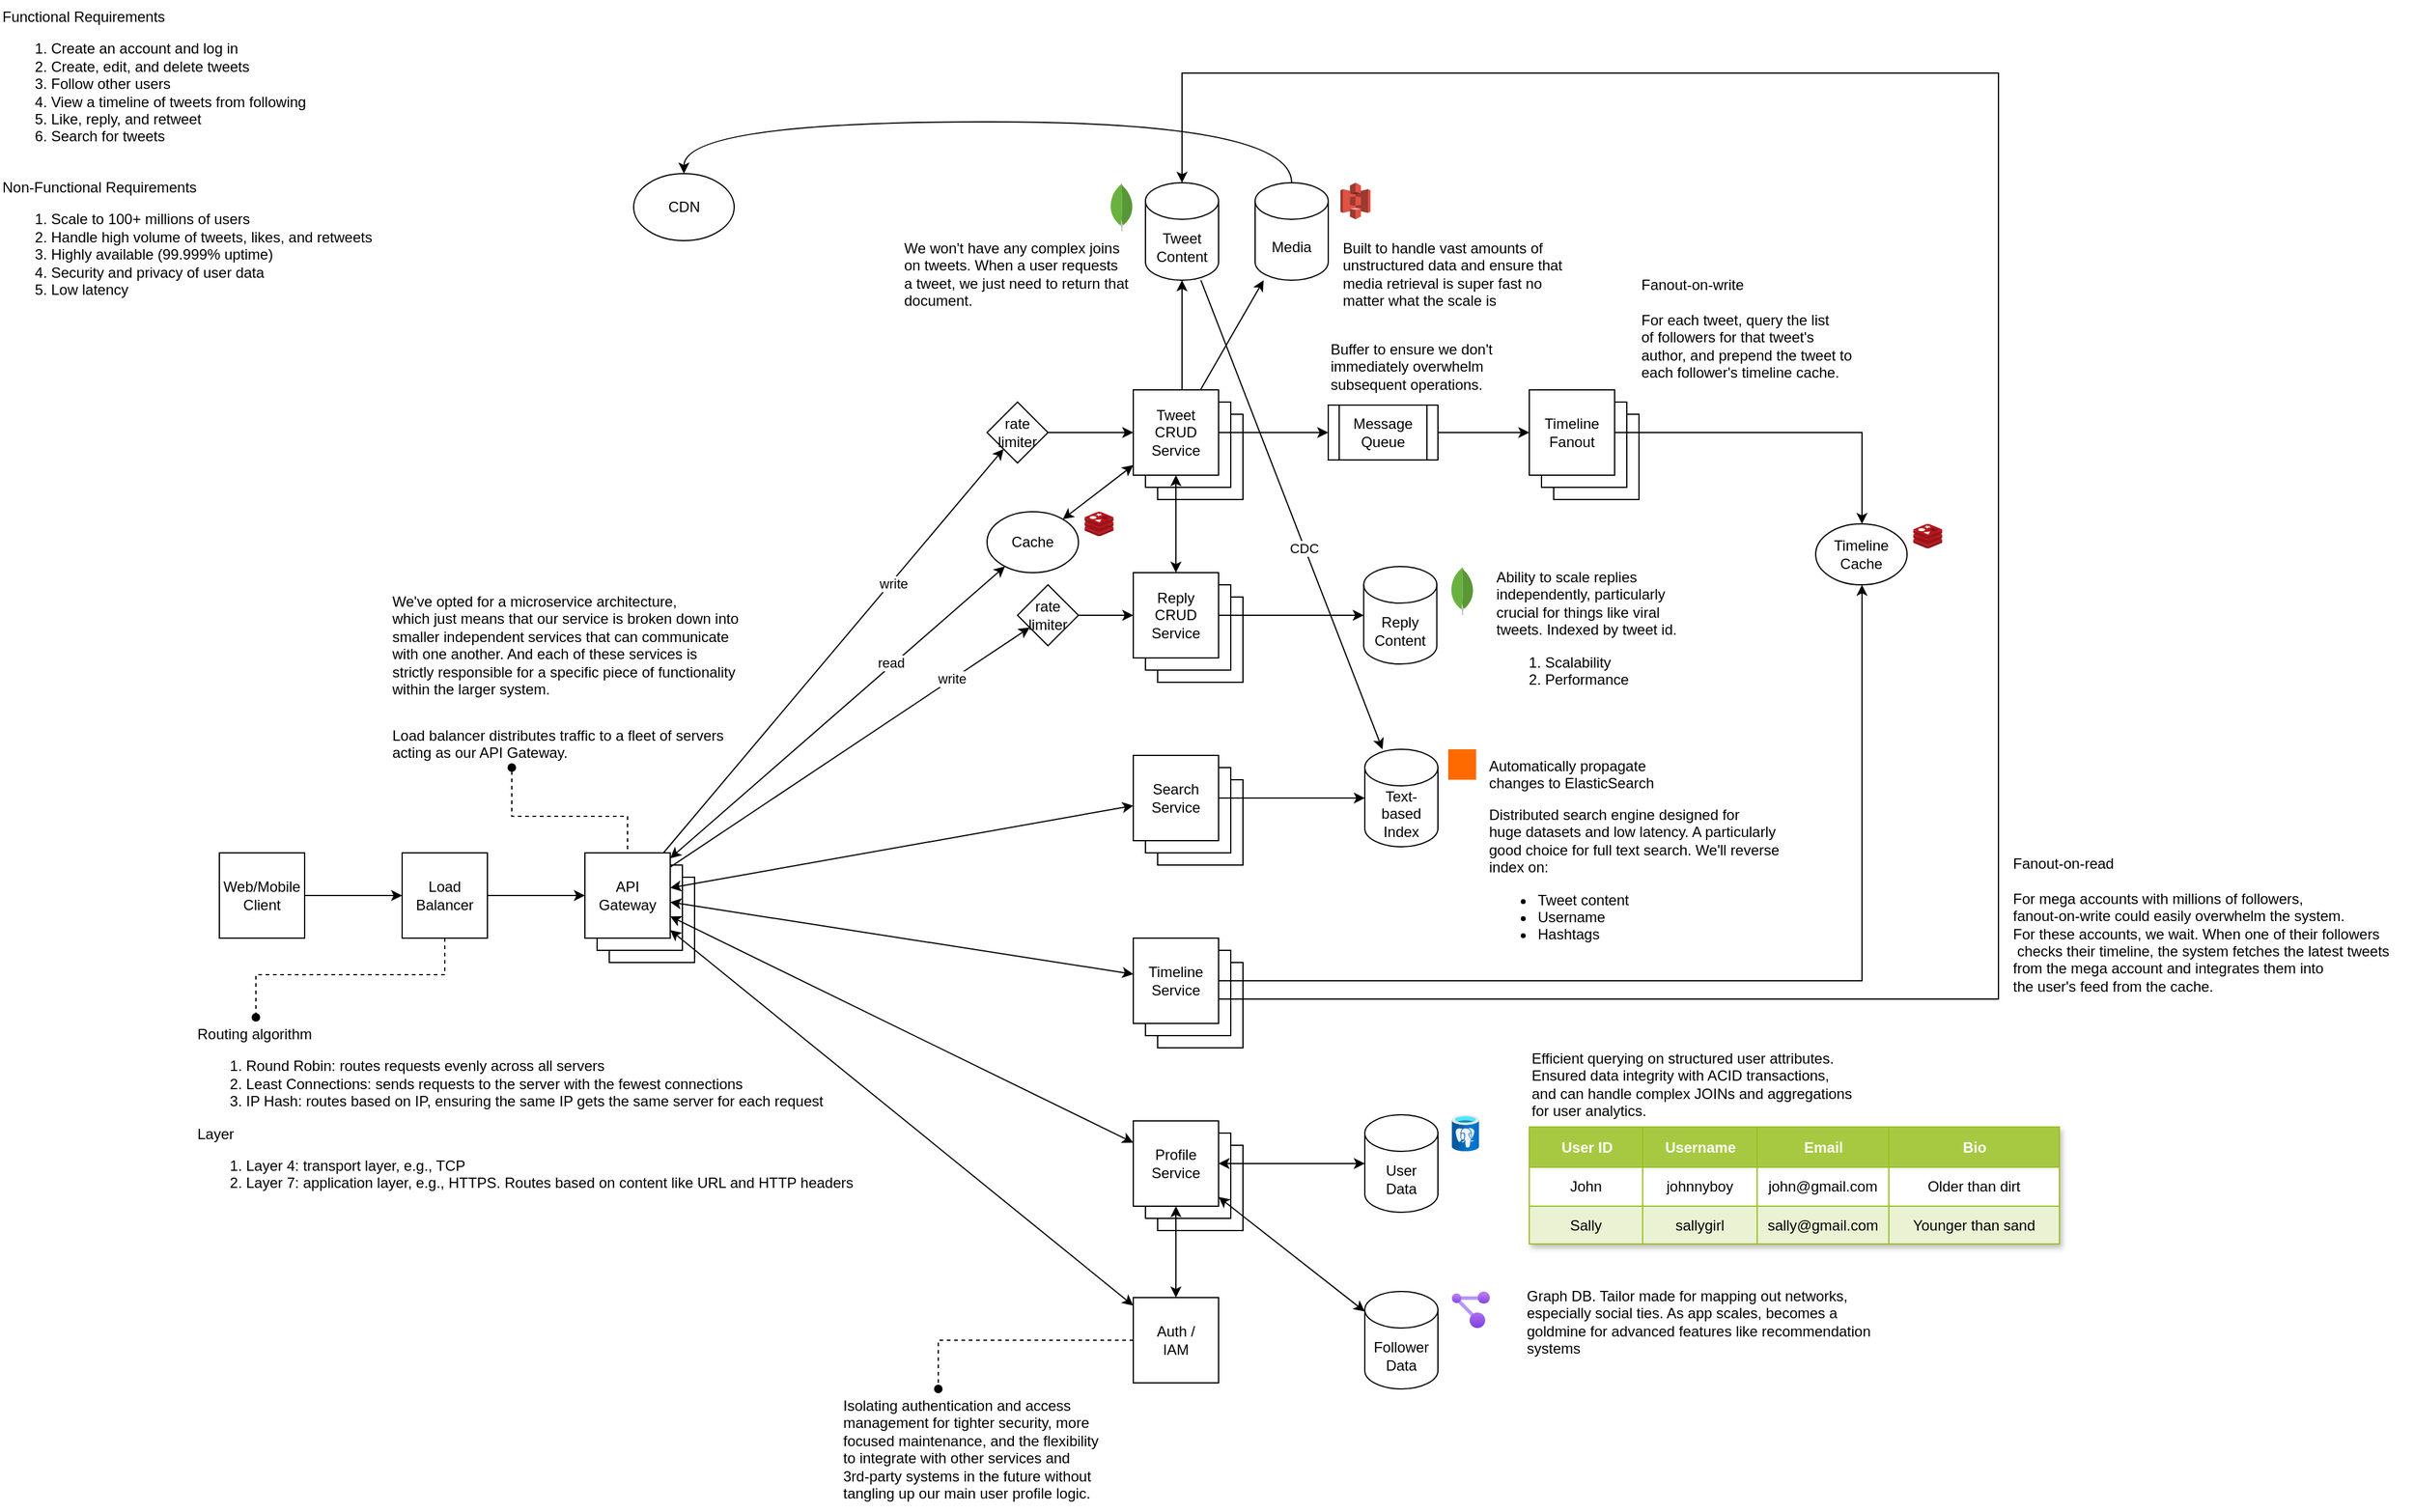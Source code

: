<mxfile version="24.8.6">
  <diagram name="Page-1" id="yl6VplhR-ekL0wN9jrCL">
    <mxGraphModel dx="3648" dy="3060" grid="1" gridSize="10" guides="1" tooltips="1" connect="1" arrows="1" fold="1" page="1" pageScale="1" pageWidth="1700" pageHeight="1100" math="0" shadow="0">
      <root>
        <mxCell id="0" />
        <mxCell id="1" parent="0" />
        <mxCell id="7rh26Nzxe_kTH1MnesWK-20" value="" style="rounded=0;whiteSpace=wrap;html=1;" parent="1" vertex="1">
          <mxGeometry x="380" y="620" width="70" height="70" as="geometry" />
        </mxCell>
        <mxCell id="7rh26Nzxe_kTH1MnesWK-19" value="" style="rounded=0;whiteSpace=wrap;html=1;" parent="1" vertex="1">
          <mxGeometry x="370" y="610" width="70" height="70" as="geometry" />
        </mxCell>
        <mxCell id="7rh26Nzxe_kTH1MnesWK-2" value="Functional Requirements&lt;div&gt;&lt;ol&gt;&lt;li&gt;Create an account and log in&lt;/li&gt;&lt;li&gt;Create, edit, and delete tweets&lt;/li&gt;&lt;li&gt;Follow other users&lt;/li&gt;&lt;li&gt;View a timeline of tweets from following&lt;/li&gt;&lt;li&gt;Like, reply, and retweet&lt;/li&gt;&lt;li&gt;Search for tweets&lt;/li&gt;&lt;/ol&gt;&lt;/div&gt;" style="text;html=1;align=left;verticalAlign=top;resizable=0;points=[];autosize=1;strokeColor=none;fillColor=none;" parent="1" vertex="1">
          <mxGeometry x="-120" y="-100" width="270" height="140" as="geometry" />
        </mxCell>
        <mxCell id="7rh26Nzxe_kTH1MnesWK-3" value="Non-Functional Requirements&lt;div&gt;&lt;ol&gt;&lt;li&gt;Scale to 100+ millions of users&lt;/li&gt;&lt;li&gt;Handle high volume of tweets, likes, and retweets&lt;/li&gt;&lt;li&gt;Highly available (99.999% uptime)&lt;/li&gt;&lt;li&gt;Security and privacy of user data&lt;/li&gt;&lt;li&gt;Low latency&lt;/li&gt;&lt;/ol&gt;&lt;/div&gt;" style="text;html=1;align=left;verticalAlign=top;resizable=0;points=[];autosize=1;strokeColor=none;fillColor=none;" parent="1" vertex="1">
          <mxGeometry x="-120" y="40" width="330" height="120" as="geometry" />
        </mxCell>
        <mxCell id="7rh26Nzxe_kTH1MnesWK-8" style="edgeStyle=orthogonalEdgeStyle;rounded=0;orthogonalLoop=1;jettySize=auto;html=1;" parent="1" source="7rh26Nzxe_kTH1MnesWK-15" target="7rh26Nzxe_kTH1MnesWK-16" edge="1">
          <mxGeometry relative="1" as="geometry">
            <mxPoint x="127.5" y="635" as="sourcePoint" />
            <mxPoint x="210" y="635" as="targetPoint" />
          </mxGeometry>
        </mxCell>
        <mxCell id="7rh26Nzxe_kTH1MnesWK-10" value="Routing algorithm&lt;div&gt;&lt;ol&gt;&lt;li&gt;Round Robin: routes requests evenly across all servers&lt;/li&gt;&lt;li&gt;Least Connections: sends requests to the server with the fewest connections&lt;/li&gt;&lt;li&gt;IP Hash: routes based on IP, ensuring the same IP gets the same server for each request&lt;/li&gt;&lt;/ol&gt;&lt;div&gt;Layer&lt;/div&gt;&lt;/div&gt;&lt;div&gt;&lt;ol&gt;&lt;li&gt;Layer 4: transport layer, e.g., TCP&lt;/li&gt;&lt;li&gt;Layer 7: application layer, e.g., HTTPS. Routes based on content like URL and HTTP headers&lt;/li&gt;&lt;/ol&gt;&lt;/div&gt;" style="text;html=1;align=left;verticalAlign=top;resizable=0;points=[];autosize=1;strokeColor=none;fillColor=none;" parent="1" vertex="1">
          <mxGeometry x="40" y="735" width="560" height="160" as="geometry" />
        </mxCell>
        <mxCell id="7rh26Nzxe_kTH1MnesWK-11" style="edgeStyle=orthogonalEdgeStyle;rounded=0;orthogonalLoop=1;jettySize=auto;html=1;endArrow=oval;endFill=1;dashed=1;" parent="1" source="7rh26Nzxe_kTH1MnesWK-16" target="7rh26Nzxe_kTH1MnesWK-10" edge="1">
          <mxGeometry relative="1" as="geometry">
            <mxPoint x="242" y="660" as="sourcePoint" />
            <Array as="points">
              <mxPoint x="245" y="700" />
              <mxPoint x="90" y="700" />
            </Array>
          </mxGeometry>
        </mxCell>
        <mxCell id="7rh26Nzxe_kTH1MnesWK-15" value="Web/Mobile Client" style="rounded=0;whiteSpace=wrap;html=1;" parent="1" vertex="1">
          <mxGeometry x="60" y="600" width="70" height="70" as="geometry" />
        </mxCell>
        <mxCell id="7rh26Nzxe_kTH1MnesWK-21" style="edgeStyle=orthogonalEdgeStyle;rounded=0;orthogonalLoop=1;jettySize=auto;html=1;" parent="1" source="7rh26Nzxe_kTH1MnesWK-16" target="7rh26Nzxe_kTH1MnesWK-17" edge="1">
          <mxGeometry relative="1" as="geometry" />
        </mxCell>
        <mxCell id="7rh26Nzxe_kTH1MnesWK-16" value="Load Balancer" style="rounded=0;whiteSpace=wrap;html=1;" parent="1" vertex="1">
          <mxGeometry x="210" y="600" width="70" height="70" as="geometry" />
        </mxCell>
        <mxCell id="7rh26Nzxe_kTH1MnesWK-68" style="rounded=0;orthogonalLoop=1;jettySize=auto;html=1;startArrow=classic;startFill=1;" parent="1" source="7rh26Nzxe_kTH1MnesWK-17" target="7rh26Nzxe_kTH1MnesWK-65" edge="1">
          <mxGeometry relative="1" as="geometry" />
        </mxCell>
        <mxCell id="7rh26Nzxe_kTH1MnesWK-77" value="read" style="edgeLabel;html=1;align=center;verticalAlign=middle;resizable=0;points=[];" parent="7rh26Nzxe_kTH1MnesWK-68" vertex="1" connectable="0">
          <mxGeometry x="0.327" y="2" relative="1" as="geometry">
            <mxPoint as="offset" />
          </mxGeometry>
        </mxCell>
        <mxCell id="7rh26Nzxe_kTH1MnesWK-76" style="rounded=0;orthogonalLoop=1;jettySize=auto;html=1;" parent="1" source="7rh26Nzxe_kTH1MnesWK-17" target="7rh26Nzxe_kTH1MnesWK-74" edge="1">
          <mxGeometry relative="1" as="geometry" />
        </mxCell>
        <mxCell id="7rh26Nzxe_kTH1MnesWK-78" value="write" style="edgeLabel;html=1;align=center;verticalAlign=middle;resizable=0;points=[];" parent="7rh26Nzxe_kTH1MnesWK-76" vertex="1" connectable="0">
          <mxGeometry x="0.568" y="1" relative="1" as="geometry">
            <mxPoint as="offset" />
          </mxGeometry>
        </mxCell>
        <mxCell id="LVcmJT50i-SQsKUhWVvA-19" style="rounded=0;orthogonalLoop=1;jettySize=auto;html=1;startArrow=classic;startFill=1;" edge="1" parent="1" source="7rh26Nzxe_kTH1MnesWK-17" target="7rh26Nzxe_kTH1MnesWK-43">
          <mxGeometry relative="1" as="geometry" />
        </mxCell>
        <mxCell id="LVcmJT50i-SQsKUhWVvA-20" style="rounded=0;orthogonalLoop=1;jettySize=auto;html=1;startArrow=classic;startFill=1;" edge="1" parent="1" source="7rh26Nzxe_kTH1MnesWK-17" target="7rh26Nzxe_kTH1MnesWK-40">
          <mxGeometry relative="1" as="geometry" />
        </mxCell>
        <mxCell id="LVcmJT50i-SQsKUhWVvA-59" style="rounded=0;orthogonalLoop=1;jettySize=auto;html=1;startArrow=classic;startFill=1;" edge="1" parent="1" source="7rh26Nzxe_kTH1MnesWK-17" target="7rh26Nzxe_kTH1MnesWK-46">
          <mxGeometry relative="1" as="geometry" />
        </mxCell>
        <mxCell id="LVcmJT50i-SQsKUhWVvA-60" style="rounded=0;orthogonalLoop=1;jettySize=auto;html=1;startArrow=classic;startFill=1;" edge="1" parent="1" source="7rh26Nzxe_kTH1MnesWK-17" target="LVcmJT50i-SQsKUhWVvA-55">
          <mxGeometry relative="1" as="geometry" />
        </mxCell>
        <mxCell id="7rh26Nzxe_kTH1MnesWK-17" value="API&lt;div&gt;Gateway&lt;/div&gt;" style="rounded=0;whiteSpace=wrap;html=1;" parent="1" vertex="1">
          <mxGeometry x="360" y="600" width="70" height="70" as="geometry" />
        </mxCell>
        <mxCell id="7rh26Nzxe_kTH1MnesWK-24" style="edgeStyle=orthogonalEdgeStyle;rounded=0;orthogonalLoop=1;jettySize=auto;html=1;endArrow=none;endFill=0;startArrow=oval;startFill=1;dashed=1;" parent="1" source="7rh26Nzxe_kTH1MnesWK-23" target="7rh26Nzxe_kTH1MnesWK-17" edge="1">
          <mxGeometry relative="1" as="geometry">
            <Array as="points">
              <mxPoint x="300" y="570" />
              <mxPoint x="395" y="570" />
            </Array>
          </mxGeometry>
        </mxCell>
        <mxCell id="7rh26Nzxe_kTH1MnesWK-23" value="Load balancer distributes traffic to a fleet of servers&lt;div&gt;acting as our API Gateway.&lt;br&gt;&lt;/div&gt;" style="text;html=1;align=left;verticalAlign=top;resizable=0;points=[];autosize=1;strokeColor=none;fillColor=none;" parent="1" vertex="1">
          <mxGeometry x="200" y="490" width="300" height="40" as="geometry" />
        </mxCell>
        <mxCell id="7rh26Nzxe_kTH1MnesWK-30" value="" style="rounded=0;whiteSpace=wrap;html=1;" parent="1" vertex="1">
          <mxGeometry x="830" y="240" width="70" height="70" as="geometry" />
        </mxCell>
        <mxCell id="7rh26Nzxe_kTH1MnesWK-31" value="" style="rounded=0;whiteSpace=wrap;html=1;" parent="1" vertex="1">
          <mxGeometry x="820" y="230" width="70" height="70" as="geometry" />
        </mxCell>
        <mxCell id="7rh26Nzxe_kTH1MnesWK-61" style="rounded=0;orthogonalLoop=1;jettySize=auto;html=1;edgeStyle=orthogonalEdgeStyle;" parent="1" source="7rh26Nzxe_kTH1MnesWK-32" target="7rh26Nzxe_kTH1MnesWK-50" edge="1">
          <mxGeometry relative="1" as="geometry">
            <Array as="points">
              <mxPoint x="850" y="200" />
              <mxPoint x="850" y="200" />
            </Array>
          </mxGeometry>
        </mxCell>
        <mxCell id="7rh26Nzxe_kTH1MnesWK-62" style="rounded=0;orthogonalLoop=1;jettySize=auto;html=1;" parent="1" source="7rh26Nzxe_kTH1MnesWK-32" target="7rh26Nzxe_kTH1MnesWK-53" edge="1">
          <mxGeometry relative="1" as="geometry" />
        </mxCell>
        <mxCell id="7rh26Nzxe_kTH1MnesWK-80" style="edgeStyle=orthogonalEdgeStyle;rounded=0;orthogonalLoop=1;jettySize=auto;html=1;startArrow=classic;startFill=1;" parent="1" source="7rh26Nzxe_kTH1MnesWK-32" target="7rh26Nzxe_kTH1MnesWK-35" edge="1">
          <mxGeometry relative="1" as="geometry" />
        </mxCell>
        <mxCell id="LVcmJT50i-SQsKUhWVvA-6" style="edgeStyle=orthogonalEdgeStyle;rounded=0;orthogonalLoop=1;jettySize=auto;html=1;" edge="1" parent="1" source="7rh26Nzxe_kTH1MnesWK-32" target="LVcmJT50i-SQsKUhWVvA-5">
          <mxGeometry relative="1" as="geometry" />
        </mxCell>
        <mxCell id="7rh26Nzxe_kTH1MnesWK-32" value="Tweet CRUD Service" style="rounded=0;whiteSpace=wrap;html=1;" parent="1" vertex="1">
          <mxGeometry x="810" y="220" width="70" height="70" as="geometry" />
        </mxCell>
        <mxCell id="7rh26Nzxe_kTH1MnesWK-33" value="" style="rounded=0;whiteSpace=wrap;html=1;" parent="1" vertex="1">
          <mxGeometry x="830" y="390" width="70" height="70" as="geometry" />
        </mxCell>
        <mxCell id="7rh26Nzxe_kTH1MnesWK-34" value="" style="rounded=0;whiteSpace=wrap;html=1;" parent="1" vertex="1">
          <mxGeometry x="820" y="380" width="70" height="70" as="geometry" />
        </mxCell>
        <mxCell id="7rh26Nzxe_kTH1MnesWK-35" value="Reply CRUD Service" style="rounded=0;whiteSpace=wrap;html=1;" parent="1" vertex="1">
          <mxGeometry x="810" y="370" width="70" height="70" as="geometry" />
        </mxCell>
        <mxCell id="7rh26Nzxe_kTH1MnesWK-36" value="&lt;div&gt;We&#39;ve opted for a microservice architecture,&lt;br&gt;&lt;/div&gt;&lt;div&gt;which just means that our service is broken down into&amp;nbsp;&lt;/div&gt;&lt;div&gt;smaller independent services that can communicate&lt;/div&gt;&lt;div&gt;with one another. And each of these services is&lt;/div&gt;&lt;div&gt;strictly responsible for a specific piece of functionality&lt;/div&gt;&lt;div&gt;within the larger system.&lt;/div&gt;" style="text;html=1;align=left;verticalAlign=top;resizable=0;points=[];autosize=1;strokeColor=none;fillColor=none;" parent="1" vertex="1">
          <mxGeometry x="200" y="380" width="310" height="100" as="geometry" />
        </mxCell>
        <mxCell id="7rh26Nzxe_kTH1MnesWK-37" value="&lt;div&gt;Ability to scale replies&lt;/div&gt;&lt;div&gt;independently, particularly&lt;/div&gt;&lt;div&gt;crucial for things like viral&lt;/div&gt;&lt;div&gt;tweets. Indexed by tweet id.&lt;/div&gt;&lt;div&gt;&lt;ol&gt;&lt;li&gt;Scalability&lt;/li&gt;&lt;li&gt;Performance&lt;/li&gt;&lt;/ol&gt;&lt;/div&gt;" style="text;html=1;align=left;verticalAlign=top;resizable=0;points=[];autosize=1;strokeColor=none;fillColor=none;spacingLeft=6;" parent="1" vertex="1">
          <mxGeometry x="1100" y="360" width="180" height="120" as="geometry" />
        </mxCell>
        <mxCell id="7rh26Nzxe_kTH1MnesWK-38" value="" style="rounded=0;whiteSpace=wrap;html=1;" parent="1" vertex="1">
          <mxGeometry x="830" y="540" width="70" height="70" as="geometry" />
        </mxCell>
        <mxCell id="7rh26Nzxe_kTH1MnesWK-39" value="" style="rounded=0;whiteSpace=wrap;html=1;" parent="1" vertex="1">
          <mxGeometry x="820" y="530" width="70" height="70" as="geometry" />
        </mxCell>
        <mxCell id="7rh26Nzxe_kTH1MnesWK-83" style="edgeStyle=orthogonalEdgeStyle;rounded=0;orthogonalLoop=1;jettySize=auto;html=1;" parent="1" source="7rh26Nzxe_kTH1MnesWK-40" target="7rh26Nzxe_kTH1MnesWK-81" edge="1">
          <mxGeometry relative="1" as="geometry" />
        </mxCell>
        <mxCell id="7rh26Nzxe_kTH1MnesWK-40" value="Search Service" style="rounded=0;whiteSpace=wrap;html=1;" parent="1" vertex="1">
          <mxGeometry x="810" y="520" width="70" height="70" as="geometry" />
        </mxCell>
        <mxCell id="7rh26Nzxe_kTH1MnesWK-41" value="" style="rounded=0;whiteSpace=wrap;html=1;" parent="1" vertex="1">
          <mxGeometry x="830" y="690" width="70" height="70" as="geometry" />
        </mxCell>
        <mxCell id="7rh26Nzxe_kTH1MnesWK-42" value="" style="rounded=0;whiteSpace=wrap;html=1;" parent="1" vertex="1">
          <mxGeometry x="820" y="680" width="70" height="70" as="geometry" />
        </mxCell>
        <mxCell id="LVcmJT50i-SQsKUhWVvA-16" style="edgeStyle=orthogonalEdgeStyle;rounded=0;orthogonalLoop=1;jettySize=auto;html=1;" edge="1" parent="1" source="7rh26Nzxe_kTH1MnesWK-43" target="LVcmJT50i-SQsKUhWVvA-13">
          <mxGeometry relative="1" as="geometry">
            <Array as="points">
              <mxPoint x="1408" y="705" />
            </Array>
          </mxGeometry>
        </mxCell>
        <mxCell id="LVcmJT50i-SQsKUhWVvA-17" style="edgeStyle=orthogonalEdgeStyle;rounded=0;orthogonalLoop=1;jettySize=auto;html=1;" edge="1" parent="1" source="7rh26Nzxe_kTH1MnesWK-43" target="7rh26Nzxe_kTH1MnesWK-50">
          <mxGeometry relative="1" as="geometry">
            <Array as="points">
              <mxPoint x="1520" y="720" />
              <mxPoint x="1520" y="-40" />
              <mxPoint x="850" y="-40" />
            </Array>
          </mxGeometry>
        </mxCell>
        <mxCell id="7rh26Nzxe_kTH1MnesWK-43" value="Timeline Service" style="rounded=0;whiteSpace=wrap;html=1;" parent="1" vertex="1">
          <mxGeometry x="810" y="670" width="70" height="70" as="geometry" />
        </mxCell>
        <mxCell id="7rh26Nzxe_kTH1MnesWK-44" value="" style="rounded=0;whiteSpace=wrap;html=1;" parent="1" vertex="1">
          <mxGeometry x="830" y="840" width="70" height="70" as="geometry" />
        </mxCell>
        <mxCell id="7rh26Nzxe_kTH1MnesWK-45" value="" style="rounded=0;whiteSpace=wrap;html=1;" parent="1" vertex="1">
          <mxGeometry x="820" y="830" width="70" height="70" as="geometry" />
        </mxCell>
        <mxCell id="LVcmJT50i-SQsKUhWVvA-53" style="rounded=0;orthogonalLoop=1;jettySize=auto;html=1;startArrow=classic;startFill=1;" edge="1" parent="1" source="7rh26Nzxe_kTH1MnesWK-46" target="LVcmJT50i-SQsKUhWVvA-21">
          <mxGeometry relative="1" as="geometry" />
        </mxCell>
        <mxCell id="LVcmJT50i-SQsKUhWVvA-54" style="rounded=0;orthogonalLoop=1;jettySize=auto;html=1;startArrow=classic;startFill=1;" edge="1" parent="1" source="7rh26Nzxe_kTH1MnesWK-46" target="LVcmJT50i-SQsKUhWVvA-50">
          <mxGeometry relative="1" as="geometry" />
        </mxCell>
        <mxCell id="LVcmJT50i-SQsKUhWVvA-56" style="edgeStyle=orthogonalEdgeStyle;rounded=0;orthogonalLoop=1;jettySize=auto;html=1;startArrow=classic;startFill=1;" edge="1" parent="1" source="7rh26Nzxe_kTH1MnesWK-46" target="LVcmJT50i-SQsKUhWVvA-55">
          <mxGeometry relative="1" as="geometry" />
        </mxCell>
        <mxCell id="7rh26Nzxe_kTH1MnesWK-46" value="Profile Service" style="rounded=0;whiteSpace=wrap;html=1;" parent="1" vertex="1">
          <mxGeometry x="810" y="820" width="70" height="70" as="geometry" />
        </mxCell>
        <mxCell id="7rh26Nzxe_kTH1MnesWK-50" value="Tweet Content" style="shape=cylinder3;whiteSpace=wrap;html=1;boundedLbl=1;backgroundOutline=1;size=15;" parent="1" vertex="1">
          <mxGeometry x="820" y="50" width="60" height="80" as="geometry" />
        </mxCell>
        <mxCell id="7rh26Nzxe_kTH1MnesWK-52" value="" style="dashed=0;outlineConnect=0;html=1;align=center;labelPosition=center;verticalLabelPosition=bottom;verticalAlign=top;shape=mxgraph.weblogos.mongodb" parent="1" vertex="1">
          <mxGeometry x="790.88" y="50" width="19.12" height="40" as="geometry" />
        </mxCell>
        <mxCell id="7rh26Nzxe_kTH1MnesWK-53" value="Media" style="shape=cylinder3;whiteSpace=wrap;html=1;boundedLbl=1;backgroundOutline=1;size=15;" parent="1" vertex="1">
          <mxGeometry x="910" y="50" width="60" height="80" as="geometry" />
        </mxCell>
        <mxCell id="7rh26Nzxe_kTH1MnesWK-54" value="" style="outlineConnect=0;dashed=0;verticalLabelPosition=bottom;verticalAlign=top;align=center;html=1;shape=mxgraph.aws3.s3;fillColor=#E05243;gradientColor=none;" parent="1" vertex="1">
          <mxGeometry x="980" y="50" width="24.68" height="30" as="geometry" />
        </mxCell>
        <mxCell id="7rh26Nzxe_kTH1MnesWK-55" value="Built to handle vast amounts of&lt;div&gt;unstructured data and ensure that&lt;/div&gt;&lt;div&gt;media retrieval is super fast no&lt;/div&gt;&lt;div&gt;matter what the scale is&lt;/div&gt;" style="text;html=1;align=left;verticalAlign=top;resizable=0;points=[];autosize=1;strokeColor=none;fillColor=none;" parent="1" vertex="1">
          <mxGeometry x="980" y="90" width="200" height="70" as="geometry" />
        </mxCell>
        <mxCell id="7rh26Nzxe_kTH1MnesWK-56" value="We won&#39;t have any complex joins&lt;div&gt;on tweets. When a user requests&lt;/div&gt;&lt;div&gt;a tweet, we just need to return that&lt;/div&gt;&lt;div&gt;document.&lt;/div&gt;" style="text;html=1;align=left;verticalAlign=top;resizable=0;points=[];autosize=1;strokeColor=none;fillColor=none;" parent="1" vertex="1">
          <mxGeometry x="620" y="90" width="210" height="70" as="geometry" />
        </mxCell>
        <mxCell id="7rh26Nzxe_kTH1MnesWK-59" style="rounded=0;orthogonalLoop=1;jettySize=auto;html=1;" parent="1" source="7rh26Nzxe_kTH1MnesWK-57" target="7rh26Nzxe_kTH1MnesWK-32" edge="1">
          <mxGeometry relative="1" as="geometry" />
        </mxCell>
        <mxCell id="7rh26Nzxe_kTH1MnesWK-57" value="rate limiter" style="rhombus;whiteSpace=wrap;html=1;" parent="1" vertex="1">
          <mxGeometry x="690" y="230" width="50" height="50" as="geometry" />
        </mxCell>
        <mxCell id="7rh26Nzxe_kTH1MnesWK-58" value="" style="edgeStyle=none;orthogonalLoop=1;jettySize=auto;html=1;rounded=0;" parent="1" source="7rh26Nzxe_kTH1MnesWK-17" target="7rh26Nzxe_kTH1MnesWK-57" edge="1">
          <mxGeometry width="80" relative="1" as="geometry">
            <mxPoint x="870" y="450" as="sourcePoint" />
            <mxPoint x="950" y="450" as="targetPoint" />
            <Array as="points" />
          </mxGeometry>
        </mxCell>
        <mxCell id="7rh26Nzxe_kTH1MnesWK-60" value="write" style="edgeLabel;html=1;align=center;verticalAlign=middle;resizable=0;points=[];" parent="7rh26Nzxe_kTH1MnesWK-58" vertex="1" connectable="0">
          <mxGeometry x="0.339" y="-2" relative="1" as="geometry">
            <mxPoint y="-1" as="offset" />
          </mxGeometry>
        </mxCell>
        <mxCell id="7rh26Nzxe_kTH1MnesWK-67" style="edgeStyle=orthogonalEdgeStyle;rounded=0;orthogonalLoop=1;jettySize=auto;html=1;curved=1;startArrow=classic;startFill=1;endArrow=none;endFill=0;" parent="1" source="7rh26Nzxe_kTH1MnesWK-64" target="7rh26Nzxe_kTH1MnesWK-53" edge="1">
          <mxGeometry relative="1" as="geometry">
            <Array as="points">
              <mxPoint x="441" />
              <mxPoint x="940" />
            </Array>
          </mxGeometry>
        </mxCell>
        <mxCell id="7rh26Nzxe_kTH1MnesWK-64" value="CDN" style="ellipse;whiteSpace=wrap;html=1;" parent="1" vertex="1">
          <mxGeometry x="400" y="42.5" width="82.5" height="55" as="geometry" />
        </mxCell>
        <mxCell id="7rh26Nzxe_kTH1MnesWK-69" style="rounded=0;orthogonalLoop=1;jettySize=auto;html=1;startArrow=classic;startFill=1;" parent="1" source="7rh26Nzxe_kTH1MnesWK-65" target="7rh26Nzxe_kTH1MnesWK-32" edge="1">
          <mxGeometry relative="1" as="geometry" />
        </mxCell>
        <mxCell id="7rh26Nzxe_kTH1MnesWK-65" value="Cache" style="ellipse;whiteSpace=wrap;html=1;" parent="1" vertex="1">
          <mxGeometry x="690" y="320" width="75" height="50" as="geometry" />
        </mxCell>
        <mxCell id="7rh26Nzxe_kTH1MnesWK-66" value="" style="image;sketch=0;aspect=fixed;html=1;points=[];align=center;fontSize=12;image=img/lib/mscae/Cache_Redis_Product.svg;" parent="1" vertex="1">
          <mxGeometry x="770.07" y="320" width="23.81" height="20" as="geometry" />
        </mxCell>
        <mxCell id="7rh26Nzxe_kTH1MnesWK-70" value="Reply Content" style="shape=cylinder3;whiteSpace=wrap;html=1;boundedLbl=1;backgroundOutline=1;size=15;" parent="1" vertex="1">
          <mxGeometry x="999.12" y="365" width="60" height="80" as="geometry" />
        </mxCell>
        <mxCell id="7rh26Nzxe_kTH1MnesWK-71" value="" style="dashed=0;outlineConnect=0;html=1;align=center;labelPosition=center;verticalLabelPosition=bottom;verticalAlign=top;shape=mxgraph.weblogos.mongodb" parent="1" vertex="1">
          <mxGeometry x="1070.44" y="365" width="19.12" height="40" as="geometry" />
        </mxCell>
        <mxCell id="7rh26Nzxe_kTH1MnesWK-72" style="edgeStyle=orthogonalEdgeStyle;rounded=0;orthogonalLoop=1;jettySize=auto;html=1;" parent="1" source="7rh26Nzxe_kTH1MnesWK-35" target="7rh26Nzxe_kTH1MnesWK-70" edge="1">
          <mxGeometry relative="1" as="geometry">
            <mxPoint x="880" y="405" as="sourcePoint" />
            <Array as="points">
              <mxPoint x="980" y="405" />
              <mxPoint x="980" y="405" />
            </Array>
          </mxGeometry>
        </mxCell>
        <mxCell id="7rh26Nzxe_kTH1MnesWK-75" style="edgeStyle=orthogonalEdgeStyle;rounded=0;orthogonalLoop=1;jettySize=auto;html=1;" parent="1" source="7rh26Nzxe_kTH1MnesWK-74" target="7rh26Nzxe_kTH1MnesWK-35" edge="1">
          <mxGeometry relative="1" as="geometry" />
        </mxCell>
        <mxCell id="7rh26Nzxe_kTH1MnesWK-74" value="rate limiter" style="rhombus;whiteSpace=wrap;html=1;" parent="1" vertex="1">
          <mxGeometry x="715" y="380" width="50" height="50" as="geometry" />
        </mxCell>
        <mxCell id="7rh26Nzxe_kTH1MnesWK-81" value="Text-based Index" style="shape=cylinder3;whiteSpace=wrap;html=1;boundedLbl=1;backgroundOutline=1;size=15;" parent="1" vertex="1">
          <mxGeometry x="1000" y="515" width="60" height="80" as="geometry" />
        </mxCell>
        <mxCell id="7rh26Nzxe_kTH1MnesWK-82" value="" style="points=[];aspect=fixed;html=1;align=center;shadow=0;dashed=0;fillColor=#FF6A00;strokeColor=none;shape=mxgraph.alibaba_cloud.elasticsearch;" parent="1" vertex="1">
          <mxGeometry x="1068.44" y="515" width="22.91" height="25" as="geometry" />
        </mxCell>
        <mxCell id="7rh26Nzxe_kTH1MnesWK-84" value="&lt;div&gt;Distributed search engine designed for&lt;/div&gt;&lt;div&gt;huge datasets and low latency. A particularly&lt;/div&gt;&lt;div&gt;good choice for full text search. We&#39;ll reverse&lt;/div&gt;&lt;div&gt;index on:&lt;/div&gt;&lt;div&gt;&lt;ul&gt;&lt;li&gt;Tweet content&lt;/li&gt;&lt;li&gt;Username&lt;/li&gt;&lt;li&gt;Hashtags&lt;/li&gt;&lt;/ul&gt;&lt;/div&gt;" style="text;html=1;align=left;verticalAlign=top;resizable=0;points=[];autosize=1;strokeColor=none;fillColor=none;" parent="1" vertex="1">
          <mxGeometry x="1100" y="555" width="260" height="140" as="geometry" />
        </mxCell>
        <mxCell id="7rh26Nzxe_kTH1MnesWK-85" style="rounded=0;orthogonalLoop=1;jettySize=auto;html=1;elbow=vertical;" parent="1" source="7rh26Nzxe_kTH1MnesWK-50" target="7rh26Nzxe_kTH1MnesWK-81" edge="1">
          <mxGeometry relative="1" as="geometry" />
        </mxCell>
        <mxCell id="7rh26Nzxe_kTH1MnesWK-86" value="CDC" style="edgeLabel;html=1;align=center;verticalAlign=middle;resizable=0;points=[];" parent="7rh26Nzxe_kTH1MnesWK-85" vertex="1" connectable="0">
          <mxGeometry x="-0.506" y="1" relative="1" as="geometry">
            <mxPoint x="47" y="125" as="offset" />
          </mxGeometry>
        </mxCell>
        <mxCell id="LVcmJT50i-SQsKUhWVvA-1" value="Automatically propagate&lt;div&gt;changes to ElasticSearch&lt;/div&gt;" style="text;html=1;align=left;verticalAlign=top;resizable=0;points=[];autosize=1;strokeColor=none;fillColor=none;" vertex="1" parent="1">
          <mxGeometry x="1100" y="515" width="160" height="40" as="geometry" />
        </mxCell>
        <mxCell id="LVcmJT50i-SQsKUhWVvA-11" style="edgeStyle=orthogonalEdgeStyle;rounded=0;orthogonalLoop=1;jettySize=auto;html=1;" edge="1" parent="1" source="LVcmJT50i-SQsKUhWVvA-5" target="LVcmJT50i-SQsKUhWVvA-10">
          <mxGeometry relative="1" as="geometry" />
        </mxCell>
        <mxCell id="LVcmJT50i-SQsKUhWVvA-5" value="Message&lt;div&gt;Queue&lt;/div&gt;" style="shape=process;whiteSpace=wrap;html=1;backgroundOutline=1;" vertex="1" parent="1">
          <mxGeometry x="970" y="232.5" width="90" height="45" as="geometry" />
        </mxCell>
        <mxCell id="LVcmJT50i-SQsKUhWVvA-7" value="Buffer to ensure we don&#39;t&lt;div&gt;immediately overwhelm&lt;/div&gt;&lt;div&gt;subsequent operations.&lt;/div&gt;" style="text;html=1;align=left;verticalAlign=top;resizable=0;points=[];autosize=1;strokeColor=none;fillColor=none;" vertex="1" parent="1">
          <mxGeometry x="970" y="172.5" width="160" height="60" as="geometry" />
        </mxCell>
        <mxCell id="LVcmJT50i-SQsKUhWVvA-8" value="" style="rounded=0;whiteSpace=wrap;html=1;" vertex="1" parent="1">
          <mxGeometry x="1155" y="240" width="70" height="70" as="geometry" />
        </mxCell>
        <mxCell id="LVcmJT50i-SQsKUhWVvA-9" value="" style="rounded=0;whiteSpace=wrap;html=1;" vertex="1" parent="1">
          <mxGeometry x="1145" y="230" width="70" height="70" as="geometry" />
        </mxCell>
        <mxCell id="LVcmJT50i-SQsKUhWVvA-15" style="edgeStyle=orthogonalEdgeStyle;rounded=0;orthogonalLoop=1;jettySize=auto;html=1;" edge="1" parent="1" source="LVcmJT50i-SQsKUhWVvA-10" target="LVcmJT50i-SQsKUhWVvA-13">
          <mxGeometry relative="1" as="geometry">
            <Array as="points">
              <mxPoint x="1408" y="255" />
            </Array>
          </mxGeometry>
        </mxCell>
        <mxCell id="LVcmJT50i-SQsKUhWVvA-10" value="Timeline&lt;div&gt;Fanout&lt;/div&gt;" style="rounded=0;whiteSpace=wrap;html=1;" vertex="1" parent="1">
          <mxGeometry x="1135" y="220" width="70" height="70" as="geometry" />
        </mxCell>
        <mxCell id="LVcmJT50i-SQsKUhWVvA-12" value="&lt;div&gt;Fanout-on-write&lt;/div&gt;&lt;div&gt;&lt;br&gt;&lt;/div&gt;For each tweet, query the list&lt;div&gt;of followers for that tweet&#39;s&lt;/div&gt;&lt;div&gt;author, and prepend the tweet to&lt;/div&gt;&lt;div&gt;each follower&#39;s timeline cache.&lt;/div&gt;" style="text;html=1;align=left;verticalAlign=top;resizable=0;points=[];autosize=1;strokeColor=none;fillColor=none;" vertex="1" parent="1">
          <mxGeometry x="1225" y="120" width="200" height="100" as="geometry" />
        </mxCell>
        <mxCell id="LVcmJT50i-SQsKUhWVvA-13" value="&lt;div&gt;Timeline&lt;/div&gt;Cache" style="ellipse;whiteSpace=wrap;html=1;" vertex="1" parent="1">
          <mxGeometry x="1370" y="330" width="75" height="50" as="geometry" />
        </mxCell>
        <mxCell id="LVcmJT50i-SQsKUhWVvA-14" value="" style="image;sketch=0;aspect=fixed;html=1;points=[];align=center;fontSize=12;image=img/lib/mscae/Cache_Redis_Product.svg;" vertex="1" parent="1">
          <mxGeometry x="1450.07" y="330" width="23.81" height="20" as="geometry" />
        </mxCell>
        <mxCell id="LVcmJT50i-SQsKUhWVvA-18" value="&lt;div&gt;Fanout-on-read&lt;/div&gt;&lt;div&gt;&lt;br&gt;&lt;/div&gt;For mega accounts with millions of followers,&lt;div&gt;fanout-on-write could easily overwhelm the system.&lt;/div&gt;&lt;div&gt;For these accounts, we wait. When one of their followers&lt;/div&gt;&lt;div&gt;&amp;nbsp;checks their timeline, the system fetches the latest tweets&lt;/div&gt;&lt;div&gt;from the mega account and integrates them into&lt;/div&gt;&lt;div&gt;the user&#39;s feed from the cache.&lt;/div&gt;" style="text;html=1;align=left;verticalAlign=top;resizable=0;points=[];autosize=1;strokeColor=none;fillColor=none;" vertex="1" parent="1">
          <mxGeometry x="1530" y="595" width="330" height="130" as="geometry" />
        </mxCell>
        <mxCell id="LVcmJT50i-SQsKUhWVvA-21" value="User&lt;div&gt;Data&lt;/div&gt;" style="shape=cylinder3;whiteSpace=wrap;html=1;boundedLbl=1;backgroundOutline=1;size=15;" vertex="1" parent="1">
          <mxGeometry x="1000" y="815" width="60" height="80" as="geometry" />
        </mxCell>
        <mxCell id="LVcmJT50i-SQsKUhWVvA-22" value="" style="image;aspect=fixed;html=1;points=[];align=center;fontSize=12;image=img/lib/azure2/databases/Azure_Database_PostgreSQL_Server.svg;" vertex="1" parent="1">
          <mxGeometry x="1071.32" y="815" width="22.5" height="30" as="geometry" />
        </mxCell>
        <mxCell id="LVcmJT50i-SQsKUhWVvA-23" value="Assets" style="childLayout=tableLayout;recursiveResize=0;strokeColor=#98bf21;fillColor=#A7C942;shadow=1;" vertex="1" parent="1">
          <mxGeometry x="1135" y="825" width="435" height="96" as="geometry" />
        </mxCell>
        <mxCell id="LVcmJT50i-SQsKUhWVvA-24" style="shape=tableRow;horizontal=0;startSize=0;swimlaneHead=0;swimlaneBody=0;top=0;left=0;bottom=0;right=0;dropTarget=0;collapsible=0;recursiveResize=0;expand=0;fontStyle=0;strokeColor=inherit;fillColor=#ffffff;" vertex="1" parent="LVcmJT50i-SQsKUhWVvA-23">
          <mxGeometry width="435" height="33" as="geometry" />
        </mxCell>
        <mxCell id="LVcmJT50i-SQsKUhWVvA-25" value="User ID" style="connectable=0;recursiveResize=0;strokeColor=inherit;fillColor=#A7C942;align=center;fontStyle=1;fontColor=#FFFFFF;html=1;" vertex="1" parent="LVcmJT50i-SQsKUhWVvA-24">
          <mxGeometry width="93" height="33" as="geometry">
            <mxRectangle width="93" height="33" as="alternateBounds" />
          </mxGeometry>
        </mxCell>
        <mxCell id="LVcmJT50i-SQsKUhWVvA-26" value="Username" style="connectable=0;recursiveResize=0;strokeColor=inherit;fillColor=#A7C942;align=center;fontStyle=1;fontColor=#FFFFFF;html=1;" vertex="1" parent="LVcmJT50i-SQsKUhWVvA-24">
          <mxGeometry x="93" width="94" height="33" as="geometry">
            <mxRectangle width="94" height="33" as="alternateBounds" />
          </mxGeometry>
        </mxCell>
        <mxCell id="LVcmJT50i-SQsKUhWVvA-27" value="Email" style="connectable=0;recursiveResize=0;strokeColor=inherit;fillColor=#A7C942;align=center;fontStyle=1;fontColor=#FFFFFF;html=1;" vertex="1" parent="LVcmJT50i-SQsKUhWVvA-24">
          <mxGeometry x="187" width="108" height="33" as="geometry">
            <mxRectangle width="108" height="33" as="alternateBounds" />
          </mxGeometry>
        </mxCell>
        <mxCell id="LVcmJT50i-SQsKUhWVvA-44" value="Bio" style="connectable=0;recursiveResize=0;strokeColor=inherit;fillColor=#A7C942;align=center;fontStyle=1;fontColor=#FFFFFF;html=1;" vertex="1" parent="LVcmJT50i-SQsKUhWVvA-24">
          <mxGeometry x="295" width="140" height="33" as="geometry">
            <mxRectangle width="140" height="33" as="alternateBounds" />
          </mxGeometry>
        </mxCell>
        <mxCell id="LVcmJT50i-SQsKUhWVvA-28" value="" style="shape=tableRow;horizontal=0;startSize=0;swimlaneHead=0;swimlaneBody=0;top=0;left=0;bottom=0;right=0;dropTarget=0;collapsible=0;recursiveResize=0;expand=0;fontStyle=0;strokeColor=inherit;fillColor=#ffffff;" vertex="1" parent="LVcmJT50i-SQsKUhWVvA-23">
          <mxGeometry y="33" width="435" height="32" as="geometry" />
        </mxCell>
        <mxCell id="LVcmJT50i-SQsKUhWVvA-29" value="John" style="connectable=0;recursiveResize=0;strokeColor=inherit;fillColor=inherit;align=center;whiteSpace=wrap;html=1;" vertex="1" parent="LVcmJT50i-SQsKUhWVvA-28">
          <mxGeometry width="93" height="32" as="geometry">
            <mxRectangle width="93" height="32" as="alternateBounds" />
          </mxGeometry>
        </mxCell>
        <mxCell id="LVcmJT50i-SQsKUhWVvA-30" value="johnnyboy" style="connectable=0;recursiveResize=0;strokeColor=inherit;fillColor=inherit;align=center;whiteSpace=wrap;html=1;" vertex="1" parent="LVcmJT50i-SQsKUhWVvA-28">
          <mxGeometry x="93" width="94" height="32" as="geometry">
            <mxRectangle width="94" height="32" as="alternateBounds" />
          </mxGeometry>
        </mxCell>
        <mxCell id="LVcmJT50i-SQsKUhWVvA-31" value="john@gmail.com" style="connectable=0;recursiveResize=0;strokeColor=inherit;fillColor=inherit;align=center;whiteSpace=wrap;html=1;" vertex="1" parent="LVcmJT50i-SQsKUhWVvA-28">
          <mxGeometry x="187" width="108" height="32" as="geometry">
            <mxRectangle width="108" height="32" as="alternateBounds" />
          </mxGeometry>
        </mxCell>
        <mxCell id="LVcmJT50i-SQsKUhWVvA-45" value="Older than dirt" style="connectable=0;recursiveResize=0;strokeColor=inherit;fillColor=inherit;align=center;whiteSpace=wrap;html=1;" vertex="1" parent="LVcmJT50i-SQsKUhWVvA-28">
          <mxGeometry x="295" width="140" height="32" as="geometry">
            <mxRectangle width="140" height="32" as="alternateBounds" />
          </mxGeometry>
        </mxCell>
        <mxCell id="LVcmJT50i-SQsKUhWVvA-32" value="" style="shape=tableRow;horizontal=0;startSize=0;swimlaneHead=0;swimlaneBody=0;top=0;left=0;bottom=0;right=0;dropTarget=0;collapsible=0;recursiveResize=0;expand=0;fontStyle=1;strokeColor=inherit;fillColor=#EAF2D3;" vertex="1" parent="LVcmJT50i-SQsKUhWVvA-23">
          <mxGeometry y="65" width="435" height="31" as="geometry" />
        </mxCell>
        <mxCell id="LVcmJT50i-SQsKUhWVvA-33" value="Sally" style="connectable=0;recursiveResize=0;strokeColor=inherit;fillColor=inherit;whiteSpace=wrap;html=1;" vertex="1" parent="LVcmJT50i-SQsKUhWVvA-32">
          <mxGeometry width="93" height="31" as="geometry">
            <mxRectangle width="93" height="31" as="alternateBounds" />
          </mxGeometry>
        </mxCell>
        <mxCell id="LVcmJT50i-SQsKUhWVvA-34" value="sallygirl" style="connectable=0;recursiveResize=0;strokeColor=inherit;fillColor=inherit;whiteSpace=wrap;html=1;" vertex="1" parent="LVcmJT50i-SQsKUhWVvA-32">
          <mxGeometry x="93" width="94" height="31" as="geometry">
            <mxRectangle width="94" height="31" as="alternateBounds" />
          </mxGeometry>
        </mxCell>
        <mxCell id="LVcmJT50i-SQsKUhWVvA-35" value="sally@gmail.com" style="connectable=0;recursiveResize=0;strokeColor=inherit;fillColor=inherit;whiteSpace=wrap;html=1;" vertex="1" parent="LVcmJT50i-SQsKUhWVvA-32">
          <mxGeometry x="187" width="108" height="31" as="geometry">
            <mxRectangle width="108" height="31" as="alternateBounds" />
          </mxGeometry>
        </mxCell>
        <mxCell id="LVcmJT50i-SQsKUhWVvA-46" value="Younger than sand" style="connectable=0;recursiveResize=0;strokeColor=inherit;fillColor=inherit;whiteSpace=wrap;html=1;" vertex="1" parent="LVcmJT50i-SQsKUhWVvA-32">
          <mxGeometry x="295" width="140" height="31" as="geometry">
            <mxRectangle width="140" height="31" as="alternateBounds" />
          </mxGeometry>
        </mxCell>
        <mxCell id="LVcmJT50i-SQsKUhWVvA-49" value="Efficient querying on structured user attributes.&lt;div&gt;Ensured data integrity with ACID transactions,&lt;/div&gt;&lt;div&gt;and can handle complex JOINs and aggregations&lt;/div&gt;&lt;div&gt;for user analytics.&lt;/div&gt;" style="text;html=1;align=left;verticalAlign=top;resizable=0;points=[];autosize=1;strokeColor=none;fillColor=none;" vertex="1" parent="1">
          <mxGeometry x="1135" y="755" width="290" height="70" as="geometry" />
        </mxCell>
        <mxCell id="LVcmJT50i-SQsKUhWVvA-50" value="Follower&lt;div&gt;Data&lt;/div&gt;" style="shape=cylinder3;whiteSpace=wrap;html=1;boundedLbl=1;backgroundOutline=1;size=15;" vertex="1" parent="1">
          <mxGeometry x="1000" y="960" width="60" height="80" as="geometry" />
        </mxCell>
        <mxCell id="LVcmJT50i-SQsKUhWVvA-51" value="" style="image;aspect=fixed;html=1;points=[];align=center;fontSize=12;image=img/lib/azure2/management_governance/Resource_Graph_Explorer.svg;" vertex="1" parent="1">
          <mxGeometry x="1071.32" y="960" width="31.41" height="30" as="geometry" />
        </mxCell>
        <mxCell id="LVcmJT50i-SQsKUhWVvA-52" value="Graph DB. Tailor made for mapping out networks,&lt;div&gt;especially social ties. As app scales, becomes a&lt;/div&gt;&lt;div&gt;goldmine for advanced features like recommendation&lt;/div&gt;&lt;div&gt;systems&lt;/div&gt;" style="text;html=1;align=left;verticalAlign=top;resizable=0;points=[];autosize=1;strokeColor=none;fillColor=none;" vertex="1" parent="1">
          <mxGeometry x="1130.88" y="950" width="310" height="70" as="geometry" />
        </mxCell>
        <mxCell id="LVcmJT50i-SQsKUhWVvA-58" style="edgeStyle=orthogonalEdgeStyle;rounded=0;orthogonalLoop=1;jettySize=auto;html=1;endArrow=oval;endFill=1;dashed=1;" edge="1" parent="1" source="LVcmJT50i-SQsKUhWVvA-55" target="LVcmJT50i-SQsKUhWVvA-57">
          <mxGeometry relative="1" as="geometry">
            <Array as="points">
              <mxPoint x="650" y="1000" />
            </Array>
          </mxGeometry>
        </mxCell>
        <mxCell id="LVcmJT50i-SQsKUhWVvA-55" value="Auth /&lt;div&gt;IAM&lt;/div&gt;" style="rounded=0;whiteSpace=wrap;html=1;" vertex="1" parent="1">
          <mxGeometry x="810" y="965" width="70" height="70" as="geometry" />
        </mxCell>
        <mxCell id="LVcmJT50i-SQsKUhWVvA-57" value="Isolating authentication and access&lt;div&gt;management for tighter security, more&lt;/div&gt;&lt;div&gt;focused maintenance, and the flexibility&lt;/div&gt;&lt;div&gt;to integrate with other services and&lt;/div&gt;&lt;div&gt;3rd-party systems in the future without&lt;/div&gt;&lt;div&gt;tangling up our main user profile logic.&lt;/div&gt;" style="text;html=1;align=left;verticalAlign=top;resizable=0;points=[];autosize=1;strokeColor=none;fillColor=none;" vertex="1" parent="1">
          <mxGeometry x="570" y="1040" width="230" height="100" as="geometry" />
        </mxCell>
      </root>
    </mxGraphModel>
  </diagram>
</mxfile>
